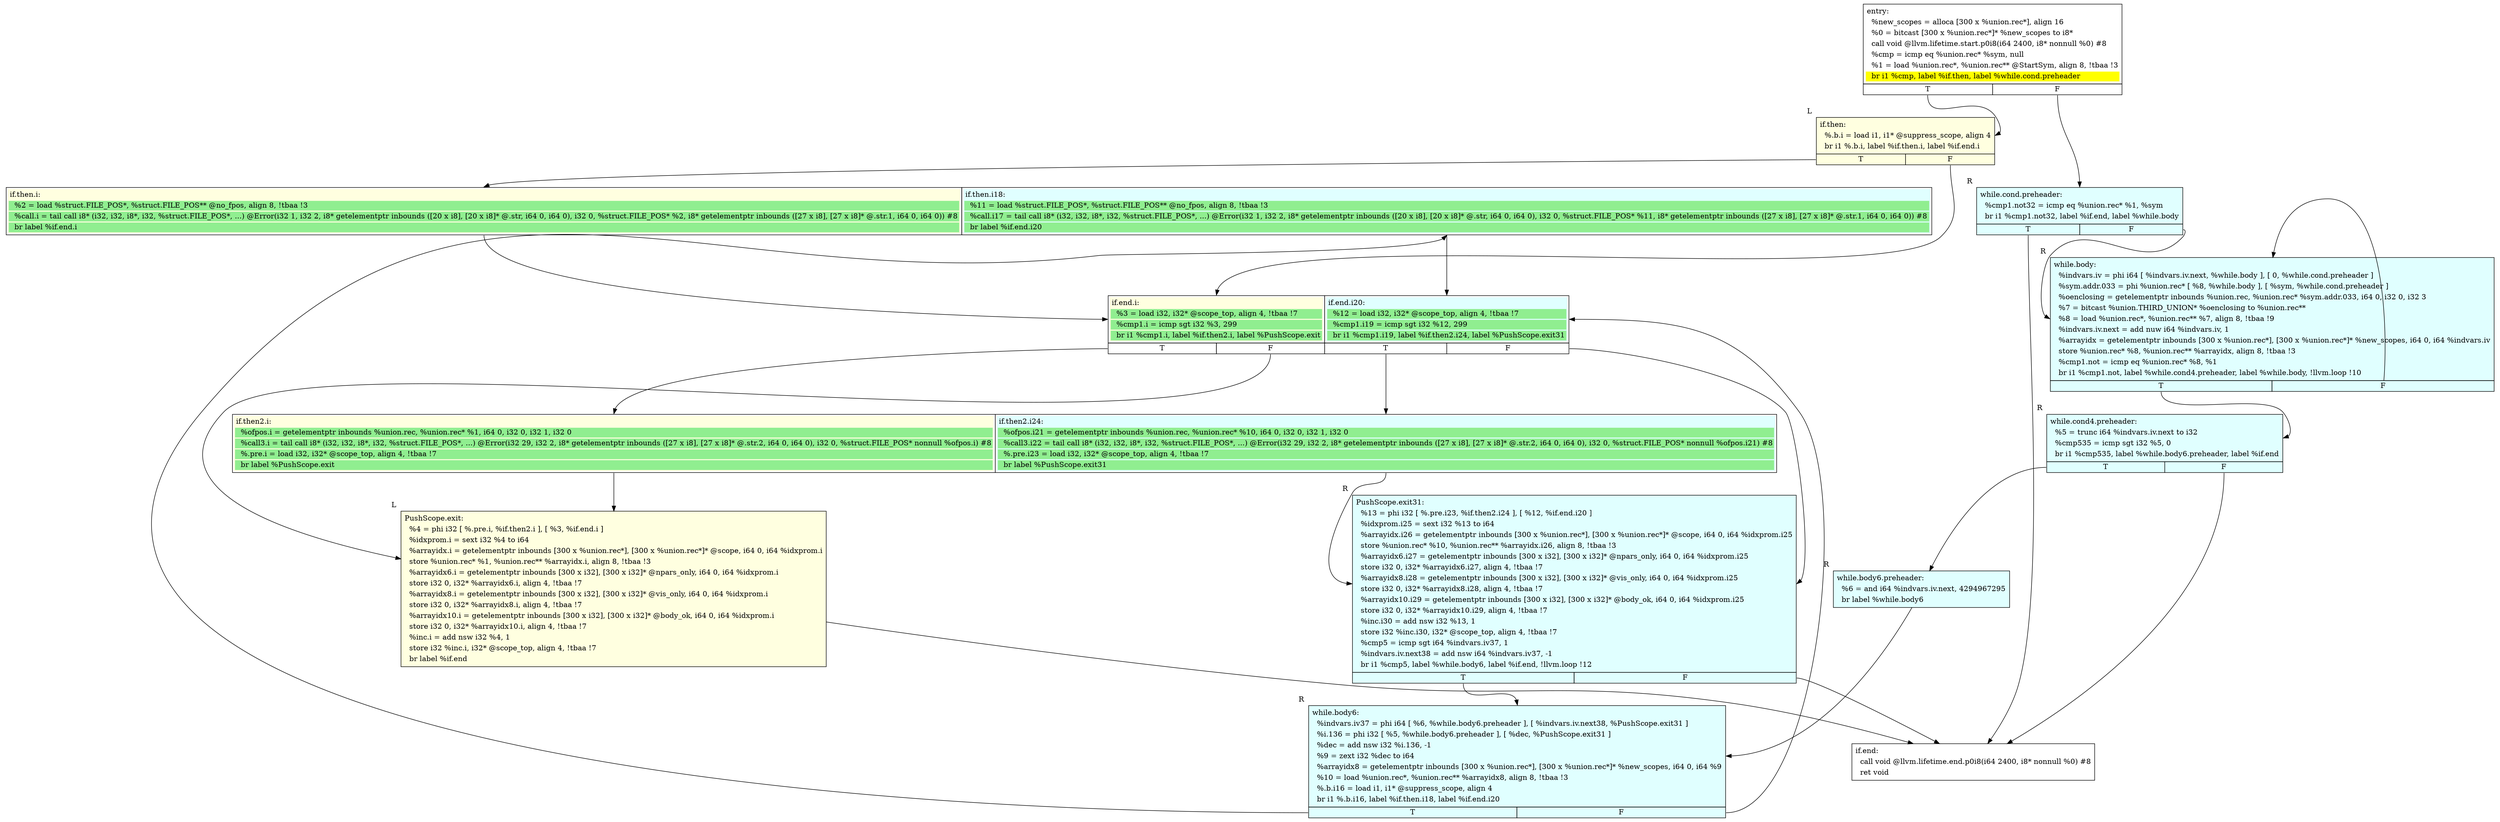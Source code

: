 digraph {
m_bb0 [shape = none, label  = <<table border="0" cellspacing="0">
<tr><td port="f1" border="1" colspan="2"><table bgcolor="LightYellow" border="0">
<tr><td align="left">if.then.i:</td></tr>
<tr><td bgcolor="lightgreen" align="left">  %2 = load %struct.FILE_POS*, %struct.FILE_POS** @no_fpos, align 8, !tbaa !3</td></tr>
<tr><td bgcolor="lightgreen" align="left">  %call.i = tail call i8* (i32, i32, i8*, i32, %struct.FILE_POS*, ...) @Error(i32 1, i32 2, i8* getelementptr inbounds ([20 x i8], [20 x i8]* @.str, i64 0, i64 0), i32 0, %struct.FILE_POS* %2, i8* getelementptr inbounds ([27 x i8], [27 x i8]* @.str.1, i64 0, i64 0)) #8</td></tr>
<tr><td bgcolor="lightgreen" align="left">  br label %if.end.i</td></tr>
</table>
</td>
<td port="f2" border="1" colspan="2"><table bgcolor="LightCyan" border="0">
<tr><td align="left">if.then.i18:</td></tr>
<tr><td bgcolor="lightgreen" align="left">  %11 = load %struct.FILE_POS*, %struct.FILE_POS** @no_fpos, align 8, !tbaa !3</td></tr>
<tr><td bgcolor="lightgreen" align="left">  %call.i17 = tail call i8* (i32, i32, i8*, i32, %struct.FILE_POS*, ...) @Error(i32 1, i32 2, i8* getelementptr inbounds ([20 x i8], [20 x i8]* @.str, i64 0, i64 0), i32 0, %struct.FILE_POS* %11, i8* getelementptr inbounds ([27 x i8], [27 x i8]* @.str.1, i64 0, i64 0)) #8</td></tr>
<tr><td bgcolor="lightgreen" align="left">  br label %if.end.i20</td></tr>
</table>
</td></tr>
</table>> ]
m_bb1 [shape = none, label  = <<table border="0" cellspacing="0">
<tr><td port="f1" border="1" colspan="2"><table bgcolor="LightYellow" border="0">
<tr><td align="left">if.end.i:</td></tr>
<tr><td bgcolor="lightgreen" align="left">  %3 = load i32, i32* @scope_top, align 4, !tbaa !7</td></tr>
<tr><td bgcolor="lightgreen" align="left">  %cmp1.i = icmp sgt i32 %3, 299</td></tr>
<tr><td bgcolor="lightgreen" align="left">  br i1 %cmp1.i, label %if.then2.i, label %PushScope.exit</td></tr>
</table>
</td>
<td port="f2" border="1" colspan="2"><table bgcolor="LightCyan" border="0">
<tr><td align="left">if.end.i20:</td></tr>
<tr><td bgcolor="lightgreen" align="left">  %12 = load i32, i32* @scope_top, align 4, !tbaa !7</td></tr>
<tr><td bgcolor="lightgreen" align="left">  %cmp1.i19 = icmp sgt i32 %12, 299</td></tr>
<tr><td bgcolor="lightgreen" align="left">  br i1 %cmp1.i19, label %if.then2.i24, label %PushScope.exit31</td></tr>
</table>
</td></tr>
<tr><td border="1" port="f1T">T</td><td border="1" port="f1F">F</td>
<td border="1" port="f2T">T</td><td border="1" port="f2F">F</td>
</tr>
</table>> ]
m_bb2 [shape = none, label  = <<table border="0" cellspacing="0">
<tr><td port="f1" border="1" colspan="2"><table bgcolor="LightYellow" border="0">
<tr><td align="left">if.then2.i:</td></tr>
<tr><td bgcolor="lightgreen" align="left">  %ofpos.i = getelementptr inbounds %union.rec, %union.rec* %1, i64 0, i32 0, i32 1, i32 0</td></tr>
<tr><td bgcolor="lightgreen" align="left">  %call3.i = tail call i8* (i32, i32, i8*, i32, %struct.FILE_POS*, ...) @Error(i32 29, i32 2, i8* getelementptr inbounds ([27 x i8], [27 x i8]* @.str.2, i64 0, i64 0), i32 0, %struct.FILE_POS* nonnull %ofpos.i) #8</td></tr>
<tr><td bgcolor="lightgreen" align="left">  %.pre.i = load i32, i32* @scope_top, align 4, !tbaa !7</td></tr>
<tr><td bgcolor="lightgreen" align="left">  br label %PushScope.exit</td></tr>
</table>
</td>
<td port="f2" border="1" colspan="2"><table bgcolor="LightCyan" border="0">
<tr><td align="left">if.then2.i24:</td></tr>
<tr><td bgcolor="lightgreen" align="left">  %ofpos.i21 = getelementptr inbounds %union.rec, %union.rec* %10, i64 0, i32 0, i32 1, i32 0</td></tr>
<tr><td bgcolor="lightgreen" align="left">  %call3.i22 = tail call i8* (i32, i32, i8*, i32, %struct.FILE_POS*, ...) @Error(i32 29, i32 2, i8* getelementptr inbounds ([27 x i8], [27 x i8]* @.str.2, i64 0, i64 0), i32 0, %struct.FILE_POS* nonnull %ofpos.i21) #8</td></tr>
<tr><td bgcolor="lightgreen" align="left">  %.pre.i23 = load i32, i32* @scope_top, align 4, !tbaa !7</td></tr>
<tr><td bgcolor="lightgreen" align="left">  br label %PushScope.exit31</td></tr>
</table>
</td></tr>
</table>> ]
f_bb0 [shape = none, label  = <<table  border="0" cellspacing="0">
<tr><td port="f" border="1" colspan="2"><table border="0">
<tr><td align="left">entry:</td></tr>
<tr><td align="left">  %new_scopes = alloca [300 x %union.rec*], align 16</td></tr>
<tr><td align="left">  %0 = bitcast [300 x %union.rec*]* %new_scopes to i8*</td></tr>
<tr><td align="left">  call void @llvm.lifetime.start.p0i8(i64 2400, i8* nonnull %0) #8</td></tr>
<tr><td align="left">  %cmp = icmp eq %union.rec* %sym, null</td></tr>
<tr><td align="left">  %1 = load %union.rec*, %union.rec** @StartSym, align 8, !tbaa !3</td></tr>
<tr><td bgcolor="yellow" align="left">  br i1 %cmp, label %if.then, label %while.cond.preheader</td></tr>
</table>
</td></tr>
<tr><td border="1" port="fT">T</td><td border="1" port="fF">F</td></tr>
</table>> ]
f_bb1 [shape = none,  xlabel="R", label  = <<table  bgcolor="LightCyan"  border="0" cellspacing="0">
<tr><td port="f" border="1" colspan="2"><table border="0">
<tr><td align="left">while.cond.preheader:</td></tr>
<tr><td align="left">  %cmp1.not32 = icmp eq %union.rec* %1, %sym</td></tr>
<tr><td align="left">  br i1 %cmp1.not32, label %if.end, label %while.body</td></tr>
</table>
</td></tr>
<tr><td border="1" port="fT">T</td><td border="1" port="fF">F</td></tr>
</table>> ]
f_bb2 [shape = none,  xlabel="L", label  = <<table  bgcolor="LightYellow"  border="0" cellspacing="0">
<tr><td port="f" border="1" colspan="2"><table border="0">
<tr><td align="left">if.then:</td></tr>
<tr><td align="left">  %.b.i = load i1, i1* @suppress_scope, align 4</td></tr>
<tr><td align="left">  br i1 %.b.i, label %if.then.i, label %if.end.i</td></tr>
</table>
</td></tr>
<tr><td border="1" port="fT">T</td><td border="1" port="fF">F</td></tr>
</table>> ]
f_bb3 [shape = none,  xlabel="L", label  = <<table  bgcolor="LightYellow"  border="0" cellspacing="0">
<tr><td port="f" border="1"><table border="0">
<tr><td align="left">PushScope.exit:</td></tr>
<tr><td align="left">  %4 = phi i32 [ %.pre.i, %if.then2.i ], [ %3, %if.end.i ]</td></tr>
<tr><td align="left">  %idxprom.i = sext i32 %4 to i64</td></tr>
<tr><td align="left">  %arrayidx.i = getelementptr inbounds [300 x %union.rec*], [300 x %union.rec*]* @scope, i64 0, i64 %idxprom.i</td></tr>
<tr><td align="left">  store %union.rec* %1, %union.rec** %arrayidx.i, align 8, !tbaa !3</td></tr>
<tr><td align="left">  %arrayidx6.i = getelementptr inbounds [300 x i32], [300 x i32]* @npars_only, i64 0, i64 %idxprom.i</td></tr>
<tr><td align="left">  store i32 0, i32* %arrayidx6.i, align 4, !tbaa !7</td></tr>
<tr><td align="left">  %arrayidx8.i = getelementptr inbounds [300 x i32], [300 x i32]* @vis_only, i64 0, i64 %idxprom.i</td></tr>
<tr><td align="left">  store i32 0, i32* %arrayidx8.i, align 4, !tbaa !7</td></tr>
<tr><td align="left">  %arrayidx10.i = getelementptr inbounds [300 x i32], [300 x i32]* @body_ok, i64 0, i64 %idxprom.i</td></tr>
<tr><td align="left">  store i32 0, i32* %arrayidx10.i, align 4, !tbaa !7</td></tr>
<tr><td align="left">  %inc.i = add nsw i32 %4, 1</td></tr>
<tr><td align="left">  store i32 %inc.i, i32* @scope_top, align 4, !tbaa !7</td></tr>
<tr><td align="left">  br label %if.end</td></tr>
</table>
</td></tr>
</table>> ]
f_bb4 [shape = none,  xlabel="R", label  = <<table  bgcolor="LightCyan"  border="0" cellspacing="0">
<tr><td port="f" border="1" colspan="2"><table border="0">
<tr><td align="left">while.cond4.preheader:</td></tr>
<tr><td align="left">  %5 = trunc i64 %indvars.iv.next to i32</td></tr>
<tr><td align="left">  %cmp535 = icmp sgt i32 %5, 0</td></tr>
<tr><td align="left">  br i1 %cmp535, label %while.body6.preheader, label %if.end</td></tr>
</table>
</td></tr>
<tr><td border="1" port="fT">T</td><td border="1" port="fF">F</td></tr>
</table>> ]
f_bb5 [shape = none,  xlabel="R", label  = <<table  bgcolor="LightCyan"  border="0" cellspacing="0">
<tr><td port="f" border="1"><table border="0">
<tr><td align="left">while.body6.preheader:</td></tr>
<tr><td align="left">  %6 = and i64 %indvars.iv.next, 4294967295</td></tr>
<tr><td align="left">  br label %while.body6</td></tr>
</table>
</td></tr>
</table>> ]
f_bb6 [shape = none,  xlabel="R", label  = <<table  bgcolor="LightCyan"  border="0" cellspacing="0">
<tr><td port="f" border="1" colspan="2"><table border="0">
<tr><td align="left">while.body:</td></tr>
<tr><td align="left">  %indvars.iv = phi i64 [ %indvars.iv.next, %while.body ], [ 0, %while.cond.preheader ]</td></tr>
<tr><td align="left">  %sym.addr.033 = phi %union.rec* [ %8, %while.body ], [ %sym, %while.cond.preheader ]</td></tr>
<tr><td align="left">  %oenclosing = getelementptr inbounds %union.rec, %union.rec* %sym.addr.033, i64 0, i32 0, i32 3</td></tr>
<tr><td align="left">  %7 = bitcast %union.THIRD_UNION* %oenclosing to %union.rec**</td></tr>
<tr><td align="left">  %8 = load %union.rec*, %union.rec** %7, align 8, !tbaa !9</td></tr>
<tr><td align="left">  %indvars.iv.next = add nuw i64 %indvars.iv, 1</td></tr>
<tr><td align="left">  %arrayidx = getelementptr inbounds [300 x %union.rec*], [300 x %union.rec*]* %new_scopes, i64 0, i64 %indvars.iv</td></tr>
<tr><td align="left">  store %union.rec* %8, %union.rec** %arrayidx, align 8, !tbaa !3</td></tr>
<tr><td align="left">  %cmp1.not = icmp eq %union.rec* %8, %1</td></tr>
<tr><td align="left">  br i1 %cmp1.not, label %while.cond4.preheader, label %while.body, !llvm.loop !10</td></tr>
</table>
</td></tr>
<tr><td border="1" port="fT">T</td><td border="1" port="fF">F</td></tr>
</table>> ]
f_bb7 [shape = none,  xlabel="R", label  = <<table  bgcolor="LightCyan"  border="0" cellspacing="0">
<tr><td port="f" border="1" colspan="2"><table border="0">
<tr><td align="left">while.body6:</td></tr>
<tr><td align="left">  %indvars.iv37 = phi i64 [ %6, %while.body6.preheader ], [ %indvars.iv.next38, %PushScope.exit31 ]</td></tr>
<tr><td align="left">  %i.136 = phi i32 [ %5, %while.body6.preheader ], [ %dec, %PushScope.exit31 ]</td></tr>
<tr><td align="left">  %dec = add nsw i32 %i.136, -1</td></tr>
<tr><td align="left">  %9 = zext i32 %dec to i64</td></tr>
<tr><td align="left">  %arrayidx8 = getelementptr inbounds [300 x %union.rec*], [300 x %union.rec*]* %new_scopes, i64 0, i64 %9</td></tr>
<tr><td align="left">  %10 = load %union.rec*, %union.rec** %arrayidx8, align 8, !tbaa !3</td></tr>
<tr><td align="left">  %.b.i16 = load i1, i1* @suppress_scope, align 4</td></tr>
<tr><td align="left">  br i1 %.b.i16, label %if.then.i18, label %if.end.i20</td></tr>
</table>
</td></tr>
<tr><td border="1" port="fT">T</td><td border="1" port="fF">F</td></tr>
</table>> ]
f_bb8 [shape = none,  xlabel="R", label  = <<table  bgcolor="LightCyan"  border="0" cellspacing="0">
<tr><td port="f" border="1" colspan="2"><table border="0">
<tr><td align="left">PushScope.exit31:</td></tr>
<tr><td align="left">  %13 = phi i32 [ %.pre.i23, %if.then2.i24 ], [ %12, %if.end.i20 ]</td></tr>
<tr><td align="left">  %idxprom.i25 = sext i32 %13 to i64</td></tr>
<tr><td align="left">  %arrayidx.i26 = getelementptr inbounds [300 x %union.rec*], [300 x %union.rec*]* @scope, i64 0, i64 %idxprom.i25</td></tr>
<tr><td align="left">  store %union.rec* %10, %union.rec** %arrayidx.i26, align 8, !tbaa !3</td></tr>
<tr><td align="left">  %arrayidx6.i27 = getelementptr inbounds [300 x i32], [300 x i32]* @npars_only, i64 0, i64 %idxprom.i25</td></tr>
<tr><td align="left">  store i32 0, i32* %arrayidx6.i27, align 4, !tbaa !7</td></tr>
<tr><td align="left">  %arrayidx8.i28 = getelementptr inbounds [300 x i32], [300 x i32]* @vis_only, i64 0, i64 %idxprom.i25</td></tr>
<tr><td align="left">  store i32 0, i32* %arrayidx8.i28, align 4, !tbaa !7</td></tr>
<tr><td align="left">  %arrayidx10.i29 = getelementptr inbounds [300 x i32], [300 x i32]* @body_ok, i64 0, i64 %idxprom.i25</td></tr>
<tr><td align="left">  store i32 0, i32* %arrayidx10.i29, align 4, !tbaa !7</td></tr>
<tr><td align="left">  %inc.i30 = add nsw i32 %13, 1</td></tr>
<tr><td align="left">  store i32 %inc.i30, i32* @scope_top, align 4, !tbaa !7</td></tr>
<tr><td align="left">  %cmp5 = icmp sgt i64 %indvars.iv37, 1</td></tr>
<tr><td align="left">  %indvars.iv.next38 = add nsw i64 %indvars.iv37, -1</td></tr>
<tr><td align="left">  br i1 %cmp5, label %while.body6, label %if.end, !llvm.loop !12</td></tr>
</table>
</td></tr>
<tr><td border="1" port="fT">T</td><td border="1" port="fF">F</td></tr>
</table>> ]
f_bb9 [shape = none, label  = <<table  border="0" cellspacing="0">
<tr><td port="f" border="1"><table border="0">
<tr><td align="left">if.end:</td></tr>
<tr><td align="left">  call void @llvm.lifetime.end.p0i8(i64 2400, i8* nonnull %0) #8</td></tr>
<tr><td align="left">  ret void</td></tr>
</table>
</td></tr>
</table>> ]
f_bb0:fT -> f_bb2:f
f_bb0:fF -> f_bb1:f
f_bb1:fT -> f_bb9:f
f_bb1:fF -> f_bb6:f
f_bb2:fT -> m_bb0:f1
f_bb2:fF -> m_bb1:f1
m_bb0:f1 -> m_bb1:f1
m_bb1:f1T -> m_bb2:f1
m_bb1:f1F -> f_bb3:f
m_bb2:f1 -> f_bb3:f
f_bb3:f -> f_bb9:f
f_bb4:fT -> f_bb5:f
f_bb4:fF -> f_bb9:f
f_bb5:f -> f_bb7:f
f_bb6:fT -> f_bb4:f
f_bb6:fF -> f_bb6:f
f_bb7:fT -> m_bb0:f2
f_bb7:fF -> m_bb1:f2
m_bb0:f2 -> m_bb1:f2
m_bb1:f2T -> m_bb2:f2
m_bb1:f2F -> f_bb8:f
m_bb2:f2 -> f_bb8:f
f_bb8:fT -> f_bb7:f
f_bb8:fF -> f_bb9:f
}

